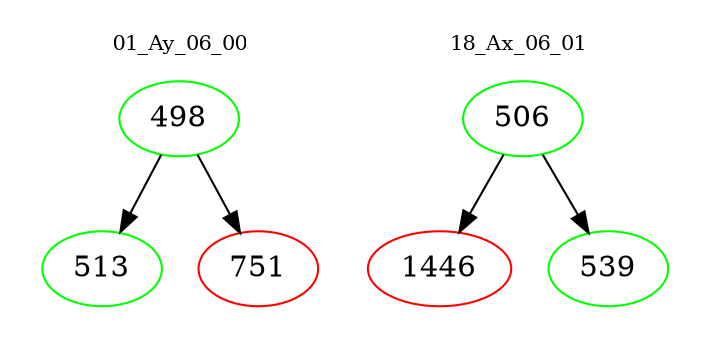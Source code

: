 digraph{
subgraph cluster_0 {
color = white
label = "01_Ay_06_00";
fontsize=10;
T0_498 [label="498", color="green"]
T0_498 -> T0_513 [color="black"]
T0_513 [label="513", color="green"]
T0_498 -> T0_751 [color="black"]
T0_751 [label="751", color="red"]
}
subgraph cluster_1 {
color = white
label = "18_Ax_06_01";
fontsize=10;
T1_506 [label="506", color="green"]
T1_506 -> T1_1446 [color="black"]
T1_1446 [label="1446", color="red"]
T1_506 -> T1_539 [color="black"]
T1_539 [label="539", color="green"]
}
}
